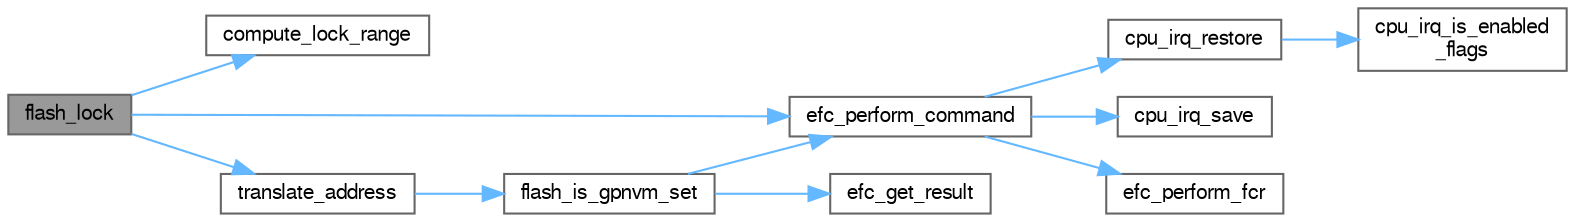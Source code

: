 digraph "flash_lock"
{
 // LATEX_PDF_SIZE
  bgcolor="transparent";
  edge [fontname=FreeSans,fontsize=10,labelfontname=FreeSans,labelfontsize=10];
  node [fontname=FreeSans,fontsize=10,shape=box,height=0.2,width=0.4];
  rankdir="LR";
  Node1 [label="flash_lock",height=0.2,width=0.4,color="gray40", fillcolor="grey60", style="filled", fontcolor="black",tooltip="Lock all the regions in the given address range."];
  Node1 -> Node2 [color="steelblue1",style="solid"];
  Node2 [label="compute_lock_range",height=0.2,width=0.4,color="grey40", fillcolor="white", style="filled",URL="$group__sam__services__flash__efc__group.html#ga83e3e9ffc2eb9677f80cef7a2a9321a7",tooltip="Compute the lock range associated with the given address range."];
  Node1 -> Node3 [color="steelblue1",style="solid"];
  Node3 [label="efc_perform_command",height=0.2,width=0.4,color="grey40", fillcolor="white", style="filled",URL="$group__sam__drivers__efc__group.html#ga48f3f38debde0c03c936f777aef6cc2e",tooltip="Perform the given command and wait until its completion (or an error)."];
  Node3 -> Node4 [color="steelblue1",style="solid"];
  Node4 [label="cpu_irq_restore",height=0.2,width=0.4,color="grey40", fillcolor="white", style="filled",URL="$group__interrupt__group.html#ga428178bc346431936fddf52ad1ebd6fa",tooltip="Restore global interrupt flags."];
  Node4 -> Node5 [color="steelblue1",style="solid"];
  Node5 [label="cpu_irq_is_enabled\l_flags",height=0.2,width=0.4,color="grey40", fillcolor="white", style="filled",URL="$group__interrupt__group.html#ga4dffd77dae2b3b3c5bce2612db656e48",tooltip="Check if interrupts are globally enabled in supplied flags."];
  Node3 -> Node6 [color="steelblue1",style="solid"];
  Node6 [label="cpu_irq_save",height=0.2,width=0.4,color="grey40", fillcolor="white", style="filled",URL="$group__interrupt__group.html#ga5992cb015c55a0f4ed563e66a8793771",tooltip="Get and clear the global interrupt flags."];
  Node3 -> Node7 [color="steelblue1",style="solid"];
  Node7 [label="efc_perform_fcr",height=0.2,width=0.4,color="grey40", fillcolor="white", style="filled",URL="$group__sam__drivers__efc__group.html#gab1eca9d39607dadbaa19e33b0dd6097c",tooltip="Perform command."];
  Node1 -> Node8 [color="steelblue1",style="solid"];
  Node8 [label="translate_address",height=0.2,width=0.4,color="grey40", fillcolor="white", style="filled",URL="$group__sam__services__flash__efc__group.html#ga01b9af7beb63eff8c6074294928c96ba",tooltip="Translate the given flash address to page and offset values."];
  Node8 -> Node9 [color="steelblue1",style="solid"];
  Node9 [label="flash_is_gpnvm_set",height=0.2,width=0.4,color="grey40", fillcolor="white", style="filled",URL="$group__sam__services__flash__efc__group.html#gad38e5d6ab823006834087ee095d88f93",tooltip="Check if the given GPNVM bit is set or not."];
  Node9 -> Node10 [color="steelblue1",style="solid"];
  Node10 [label="efc_get_result",height=0.2,width=0.4,color="grey40", fillcolor="white", style="filled",URL="$group__sam__drivers__efc__group.html#ga9d1b951eb5f4d3f280d25fa6ad01ff4c",tooltip="Get the result of the last executed command."];
  Node9 -> Node3 [color="steelblue1",style="solid"];
}

